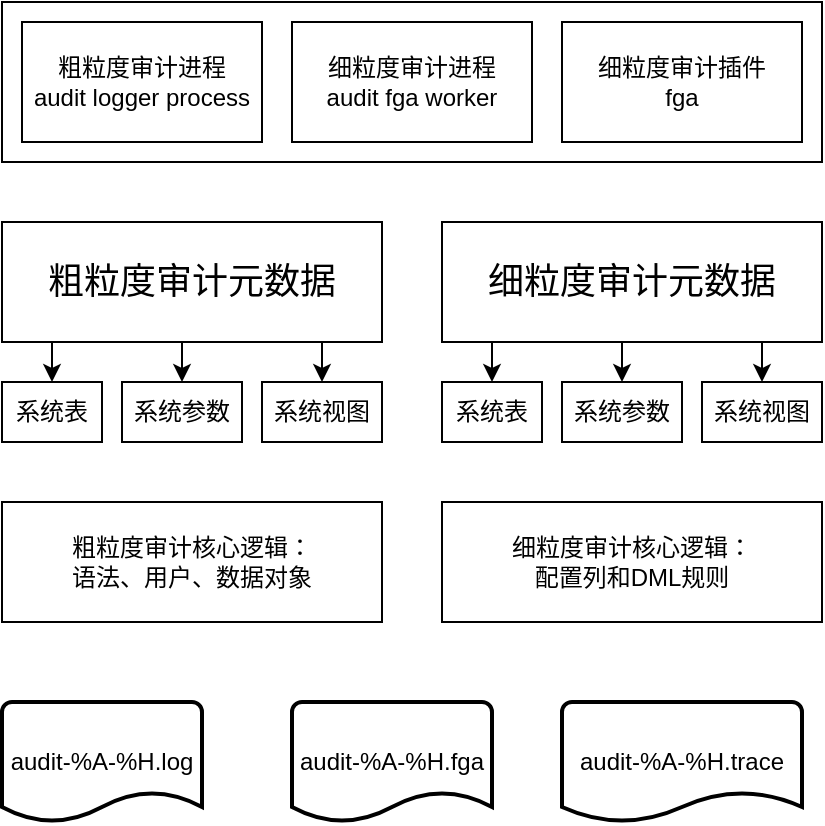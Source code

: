 <mxfile version="21.7.4" type="github">
  <diagram name="第 1 页" id="z8eaokQcUnExMuXmSOVa">
    <mxGraphModel dx="1290" dy="511" grid="1" gridSize="10" guides="1" tooltips="1" connect="1" arrows="1" fold="1" page="1" pageScale="1" pageWidth="827" pageHeight="1169" math="0" shadow="0">
      <root>
        <mxCell id="0" />
        <mxCell id="1" parent="0" />
        <mxCell id="fKBTuQ9XRsDoy9fK-hjk-24" value="" style="rounded=0;whiteSpace=wrap;html=1;" vertex="1" parent="1">
          <mxGeometry x="150" y="130" width="410" height="80" as="geometry" />
        </mxCell>
        <mxCell id="fKBTuQ9XRsDoy9fK-hjk-1" value="粗粒度审计进程&lt;br&gt;audit logger process" style="rounded=0;whiteSpace=wrap;html=1;" vertex="1" parent="1">
          <mxGeometry x="160" y="140" width="120" height="60" as="geometry" />
        </mxCell>
        <mxCell id="fKBTuQ9XRsDoy9fK-hjk-2" value="细粒度审计进程&lt;br&gt;&lt;div&gt;audit fga worker&lt;/div&gt;" style="rounded=0;whiteSpace=wrap;html=1;" vertex="1" parent="1">
          <mxGeometry x="295" y="140" width="120" height="60" as="geometry" />
        </mxCell>
        <mxCell id="fKBTuQ9XRsDoy9fK-hjk-14" style="edgeStyle=orthogonalEdgeStyle;rounded=0;orthogonalLoop=1;jettySize=auto;html=1;exitX=0.25;exitY=1;exitDx=0;exitDy=0;entryX=0.5;entryY=0;entryDx=0;entryDy=0;" edge="1" parent="1" source="fKBTuQ9XRsDoy9fK-hjk-5" target="fKBTuQ9XRsDoy9fK-hjk-7">
          <mxGeometry relative="1" as="geometry" />
        </mxCell>
        <mxCell id="fKBTuQ9XRsDoy9fK-hjk-15" style="edgeStyle=orthogonalEdgeStyle;rounded=0;orthogonalLoop=1;jettySize=auto;html=1;exitX=0.5;exitY=1;exitDx=0;exitDy=0;entryX=0.5;entryY=0;entryDx=0;entryDy=0;" edge="1" parent="1" source="fKBTuQ9XRsDoy9fK-hjk-5" target="fKBTuQ9XRsDoy9fK-hjk-9">
          <mxGeometry relative="1" as="geometry" />
        </mxCell>
        <mxCell id="fKBTuQ9XRsDoy9fK-hjk-16" style="edgeStyle=orthogonalEdgeStyle;rounded=0;orthogonalLoop=1;jettySize=auto;html=1;exitX=0.75;exitY=1;exitDx=0;exitDy=0;entryX=0.5;entryY=0;entryDx=0;entryDy=0;" edge="1" parent="1" source="fKBTuQ9XRsDoy9fK-hjk-5" target="fKBTuQ9XRsDoy9fK-hjk-11">
          <mxGeometry relative="1" as="geometry" />
        </mxCell>
        <mxCell id="fKBTuQ9XRsDoy9fK-hjk-5" value="&lt;font style=&quot;font-size: 18px;&quot;&gt;粗粒度审计元数据&lt;/font&gt;" style="rounded=0;whiteSpace=wrap;html=1;" vertex="1" parent="1">
          <mxGeometry x="150" y="240" width="190" height="60" as="geometry" />
        </mxCell>
        <mxCell id="fKBTuQ9XRsDoy9fK-hjk-7" value="系统表" style="rounded=0;whiteSpace=wrap;html=1;" vertex="1" parent="1">
          <mxGeometry x="150" y="320" width="50" height="30" as="geometry" />
        </mxCell>
        <mxCell id="fKBTuQ9XRsDoy9fK-hjk-9" value="系统参数" style="rounded=0;whiteSpace=wrap;html=1;" vertex="1" parent="1">
          <mxGeometry x="210" y="320" width="60" height="30" as="geometry" />
        </mxCell>
        <mxCell id="fKBTuQ9XRsDoy9fK-hjk-11" value="系统视图" style="rounded=0;whiteSpace=wrap;html=1;" vertex="1" parent="1">
          <mxGeometry x="280" y="320" width="60" height="30" as="geometry" />
        </mxCell>
        <mxCell id="fKBTuQ9XRsDoy9fK-hjk-17" style="edgeStyle=orthogonalEdgeStyle;rounded=0;orthogonalLoop=1;jettySize=auto;html=1;exitX=0.25;exitY=1;exitDx=0;exitDy=0;entryX=0.5;entryY=0;entryDx=0;entryDy=0;" edge="1" parent="1" source="fKBTuQ9XRsDoy9fK-hjk-20" target="fKBTuQ9XRsDoy9fK-hjk-21">
          <mxGeometry relative="1" as="geometry" />
        </mxCell>
        <mxCell id="fKBTuQ9XRsDoy9fK-hjk-18" style="edgeStyle=orthogonalEdgeStyle;rounded=0;orthogonalLoop=1;jettySize=auto;html=1;exitX=0.5;exitY=1;exitDx=0;exitDy=0;entryX=0.5;entryY=0;entryDx=0;entryDy=0;" edge="1" parent="1" source="fKBTuQ9XRsDoy9fK-hjk-20" target="fKBTuQ9XRsDoy9fK-hjk-22">
          <mxGeometry relative="1" as="geometry" />
        </mxCell>
        <mxCell id="fKBTuQ9XRsDoy9fK-hjk-19" style="edgeStyle=orthogonalEdgeStyle;rounded=0;orthogonalLoop=1;jettySize=auto;html=1;exitX=0.75;exitY=1;exitDx=0;exitDy=0;entryX=0.5;entryY=0;entryDx=0;entryDy=0;" edge="1" parent="1" source="fKBTuQ9XRsDoy9fK-hjk-20" target="fKBTuQ9XRsDoy9fK-hjk-23">
          <mxGeometry relative="1" as="geometry" />
        </mxCell>
        <mxCell id="fKBTuQ9XRsDoy9fK-hjk-20" value="&lt;font style=&quot;font-size: 18px;&quot;&gt;细粒度审计元数据&lt;/font&gt;" style="rounded=0;whiteSpace=wrap;html=1;" vertex="1" parent="1">
          <mxGeometry x="370" y="240" width="190" height="60" as="geometry" />
        </mxCell>
        <mxCell id="fKBTuQ9XRsDoy9fK-hjk-21" value="系统表" style="rounded=0;whiteSpace=wrap;html=1;" vertex="1" parent="1">
          <mxGeometry x="370" y="320" width="50" height="30" as="geometry" />
        </mxCell>
        <mxCell id="fKBTuQ9XRsDoy9fK-hjk-22" value="系统参数" style="rounded=0;whiteSpace=wrap;html=1;" vertex="1" parent="1">
          <mxGeometry x="430" y="320" width="60" height="30" as="geometry" />
        </mxCell>
        <mxCell id="fKBTuQ9XRsDoy9fK-hjk-23" value="系统视图" style="rounded=0;whiteSpace=wrap;html=1;" vertex="1" parent="1">
          <mxGeometry x="500" y="320" width="60" height="30" as="geometry" />
        </mxCell>
        <mxCell id="fKBTuQ9XRsDoy9fK-hjk-25" value="细粒度审计插件&lt;br&gt;&lt;div&gt;fga &lt;br&gt;&lt;/div&gt;" style="rounded=0;whiteSpace=wrap;html=1;" vertex="1" parent="1">
          <mxGeometry x="430" y="140" width="120" height="60" as="geometry" />
        </mxCell>
        <mxCell id="fKBTuQ9XRsDoy9fK-hjk-26" value="&lt;div&gt;粗粒度审计核心逻辑：&lt;/div&gt;&lt;div&gt;语法、用户、数据对象&lt;br&gt;&lt;/div&gt;" style="rounded=0;whiteSpace=wrap;html=1;" vertex="1" parent="1">
          <mxGeometry x="150" y="380" width="190" height="60" as="geometry" />
        </mxCell>
        <mxCell id="fKBTuQ9XRsDoy9fK-hjk-27" value="&lt;div&gt;细粒度审计核心逻辑：&lt;/div&gt;&lt;div&gt;配置列和DML规则&lt;br&gt;&lt;/div&gt;" style="rounded=0;whiteSpace=wrap;html=1;" vertex="1" parent="1">
          <mxGeometry x="370" y="380" width="190" height="60" as="geometry" />
        </mxCell>
        <mxCell id="fKBTuQ9XRsDoy9fK-hjk-28" value="audit-%A-%H.log" style="strokeWidth=2;html=1;shape=mxgraph.flowchart.document2;whiteSpace=wrap;size=0.25;" vertex="1" parent="1">
          <mxGeometry x="150" y="480" width="100" height="60" as="geometry" />
        </mxCell>
        <mxCell id="fKBTuQ9XRsDoy9fK-hjk-29" value="audit-%A-%H.fga" style="strokeWidth=2;html=1;shape=mxgraph.flowchart.document2;whiteSpace=wrap;size=0.25;" vertex="1" parent="1">
          <mxGeometry x="295" y="480" width="100" height="60" as="geometry" />
        </mxCell>
        <mxCell id="fKBTuQ9XRsDoy9fK-hjk-30" value="audit-%A-%H.trace" style="strokeWidth=2;html=1;shape=mxgraph.flowchart.document2;whiteSpace=wrap;size=0.25;" vertex="1" parent="1">
          <mxGeometry x="430" y="480" width="120" height="60" as="geometry" />
        </mxCell>
      </root>
    </mxGraphModel>
  </diagram>
</mxfile>
